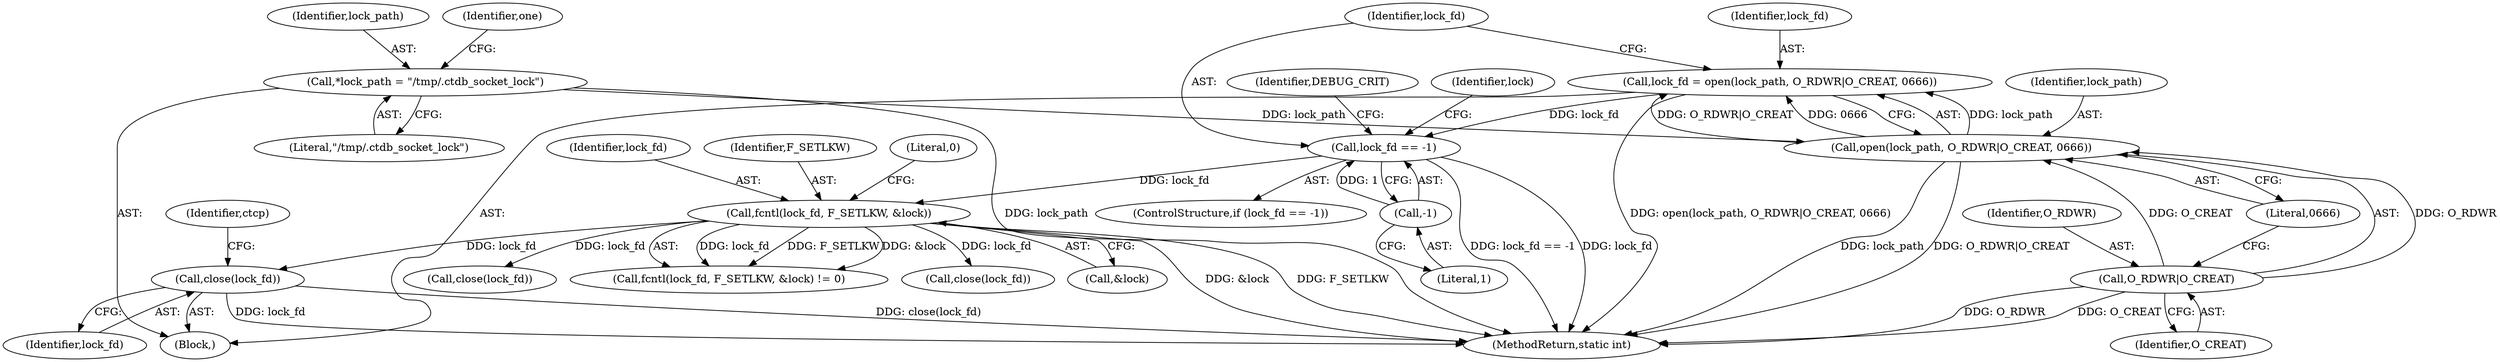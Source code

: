 digraph "0_samba_b9b9f6738fba5c32e87cb9c36b358355b444fb9b@API" {
"1000488" [label="(Call,close(lock_fd))"];
"1000181" [label="(Call,fcntl(lock_fd, F_SETLKW, &lock))"];
"1000141" [label="(Call,lock_fd == -1)"];
"1000132" [label="(Call,lock_fd = open(lock_path, O_RDWR|O_CREAT, 0666))"];
"1000134" [label="(Call,open(lock_path, O_RDWR|O_CREAT, 0666))"];
"1000109" [label="(Call,*lock_path = \"/tmp/.ctdb_socket_lock\")"];
"1000136" [label="(Call,O_RDWR|O_CREAT)"];
"1000143" [label="(Call,-1)"];
"1000483" [label="(Call,close(lock_fd))"];
"1000134" [label="(Call,open(lock_path, O_RDWR|O_CREAT, 0666))"];
"1000492" [label="(Identifier,ctcp)"];
"1000140" [label="(ControlStructure,if (lock_fd == -1))"];
"1000135" [label="(Identifier,lock_path)"];
"1000141" [label="(Call,lock_fd == -1)"];
"1000104" [label="(Block,)"];
"1000143" [label="(Call,-1)"];
"1000488" [label="(Call,close(lock_fd))"];
"1000109" [label="(Call,*lock_path = \"/tmp/.ctdb_socket_lock\")"];
"1000110" [label="(Identifier,lock_path)"];
"1000181" [label="(Call,fcntl(lock_fd, F_SETLKW, &lock))"];
"1000182" [label="(Identifier,lock_fd)"];
"1000184" [label="(Call,&lock)"];
"1000144" [label="(Literal,1)"];
"1000183" [label="(Identifier,F_SETLKW)"];
"1000136" [label="(Call,O_RDWR|O_CREAT)"];
"1000147" [label="(Identifier,DEBUG_CRIT)"];
"1000111" [label="(Literal,\"/tmp/.ctdb_socket_lock\")"];
"1000186" [label="(Literal,0)"];
"1000193" [label="(Call,close(lock_fd))"];
"1000138" [label="(Identifier,O_CREAT)"];
"1000489" [label="(Identifier,lock_fd)"];
"1000137" [label="(Identifier,O_RDWR)"];
"1000139" [label="(Literal,0666)"];
"1000156" [label="(Identifier,lock)"];
"1000132" [label="(Call,lock_fd = open(lock_path, O_RDWR|O_CREAT, 0666))"];
"1000115" [label="(Identifier,one)"];
"1000503" [label="(MethodReturn,static int)"];
"1000133" [label="(Identifier,lock_fd)"];
"1000142" [label="(Identifier,lock_fd)"];
"1000180" [label="(Call,fcntl(lock_fd, F_SETLKW, &lock) != 0)"];
"1000488" -> "1000104"  [label="AST: "];
"1000488" -> "1000489"  [label="CFG: "];
"1000489" -> "1000488"  [label="AST: "];
"1000492" -> "1000488"  [label="CFG: "];
"1000488" -> "1000503"  [label="DDG: lock_fd"];
"1000488" -> "1000503"  [label="DDG: close(lock_fd)"];
"1000181" -> "1000488"  [label="DDG: lock_fd"];
"1000181" -> "1000180"  [label="AST: "];
"1000181" -> "1000184"  [label="CFG: "];
"1000182" -> "1000181"  [label="AST: "];
"1000183" -> "1000181"  [label="AST: "];
"1000184" -> "1000181"  [label="AST: "];
"1000186" -> "1000181"  [label="CFG: "];
"1000181" -> "1000503"  [label="DDG: &lock"];
"1000181" -> "1000503"  [label="DDG: F_SETLKW"];
"1000181" -> "1000180"  [label="DDG: lock_fd"];
"1000181" -> "1000180"  [label="DDG: F_SETLKW"];
"1000181" -> "1000180"  [label="DDG: &lock"];
"1000141" -> "1000181"  [label="DDG: lock_fd"];
"1000181" -> "1000193"  [label="DDG: lock_fd"];
"1000181" -> "1000483"  [label="DDG: lock_fd"];
"1000141" -> "1000140"  [label="AST: "];
"1000141" -> "1000143"  [label="CFG: "];
"1000142" -> "1000141"  [label="AST: "];
"1000143" -> "1000141"  [label="AST: "];
"1000147" -> "1000141"  [label="CFG: "];
"1000156" -> "1000141"  [label="CFG: "];
"1000141" -> "1000503"  [label="DDG: lock_fd"];
"1000141" -> "1000503"  [label="DDG: lock_fd == -1"];
"1000132" -> "1000141"  [label="DDG: lock_fd"];
"1000143" -> "1000141"  [label="DDG: 1"];
"1000132" -> "1000104"  [label="AST: "];
"1000132" -> "1000134"  [label="CFG: "];
"1000133" -> "1000132"  [label="AST: "];
"1000134" -> "1000132"  [label="AST: "];
"1000142" -> "1000132"  [label="CFG: "];
"1000132" -> "1000503"  [label="DDG: open(lock_path, O_RDWR|O_CREAT, 0666)"];
"1000134" -> "1000132"  [label="DDG: lock_path"];
"1000134" -> "1000132"  [label="DDG: O_RDWR|O_CREAT"];
"1000134" -> "1000132"  [label="DDG: 0666"];
"1000134" -> "1000139"  [label="CFG: "];
"1000135" -> "1000134"  [label="AST: "];
"1000136" -> "1000134"  [label="AST: "];
"1000139" -> "1000134"  [label="AST: "];
"1000134" -> "1000503"  [label="DDG: lock_path"];
"1000134" -> "1000503"  [label="DDG: O_RDWR|O_CREAT"];
"1000109" -> "1000134"  [label="DDG: lock_path"];
"1000136" -> "1000134"  [label="DDG: O_RDWR"];
"1000136" -> "1000134"  [label="DDG: O_CREAT"];
"1000109" -> "1000104"  [label="AST: "];
"1000109" -> "1000111"  [label="CFG: "];
"1000110" -> "1000109"  [label="AST: "];
"1000111" -> "1000109"  [label="AST: "];
"1000115" -> "1000109"  [label="CFG: "];
"1000109" -> "1000503"  [label="DDG: lock_path"];
"1000136" -> "1000138"  [label="CFG: "];
"1000137" -> "1000136"  [label="AST: "];
"1000138" -> "1000136"  [label="AST: "];
"1000139" -> "1000136"  [label="CFG: "];
"1000136" -> "1000503"  [label="DDG: O_CREAT"];
"1000136" -> "1000503"  [label="DDG: O_RDWR"];
"1000143" -> "1000144"  [label="CFG: "];
"1000144" -> "1000143"  [label="AST: "];
}
